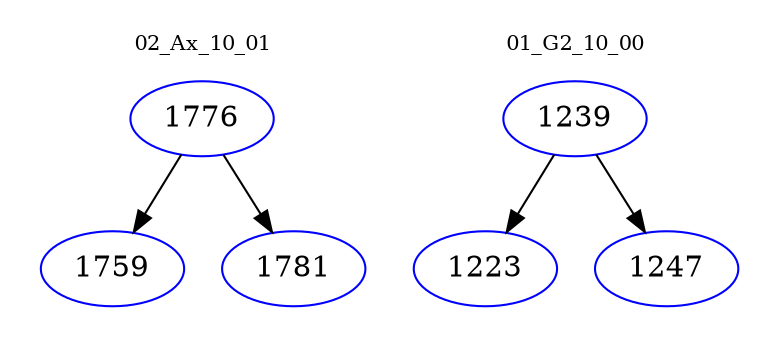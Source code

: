 digraph{
subgraph cluster_0 {
color = white
label = "02_Ax_10_01";
fontsize=10;
T0_1776 [label="1776", color="blue"]
T0_1776 -> T0_1759 [color="black"]
T0_1759 [label="1759", color="blue"]
T0_1776 -> T0_1781 [color="black"]
T0_1781 [label="1781", color="blue"]
}
subgraph cluster_1 {
color = white
label = "01_G2_10_00";
fontsize=10;
T1_1239 [label="1239", color="blue"]
T1_1239 -> T1_1223 [color="black"]
T1_1223 [label="1223", color="blue"]
T1_1239 -> T1_1247 [color="black"]
T1_1247 [label="1247", color="blue"]
}
}
